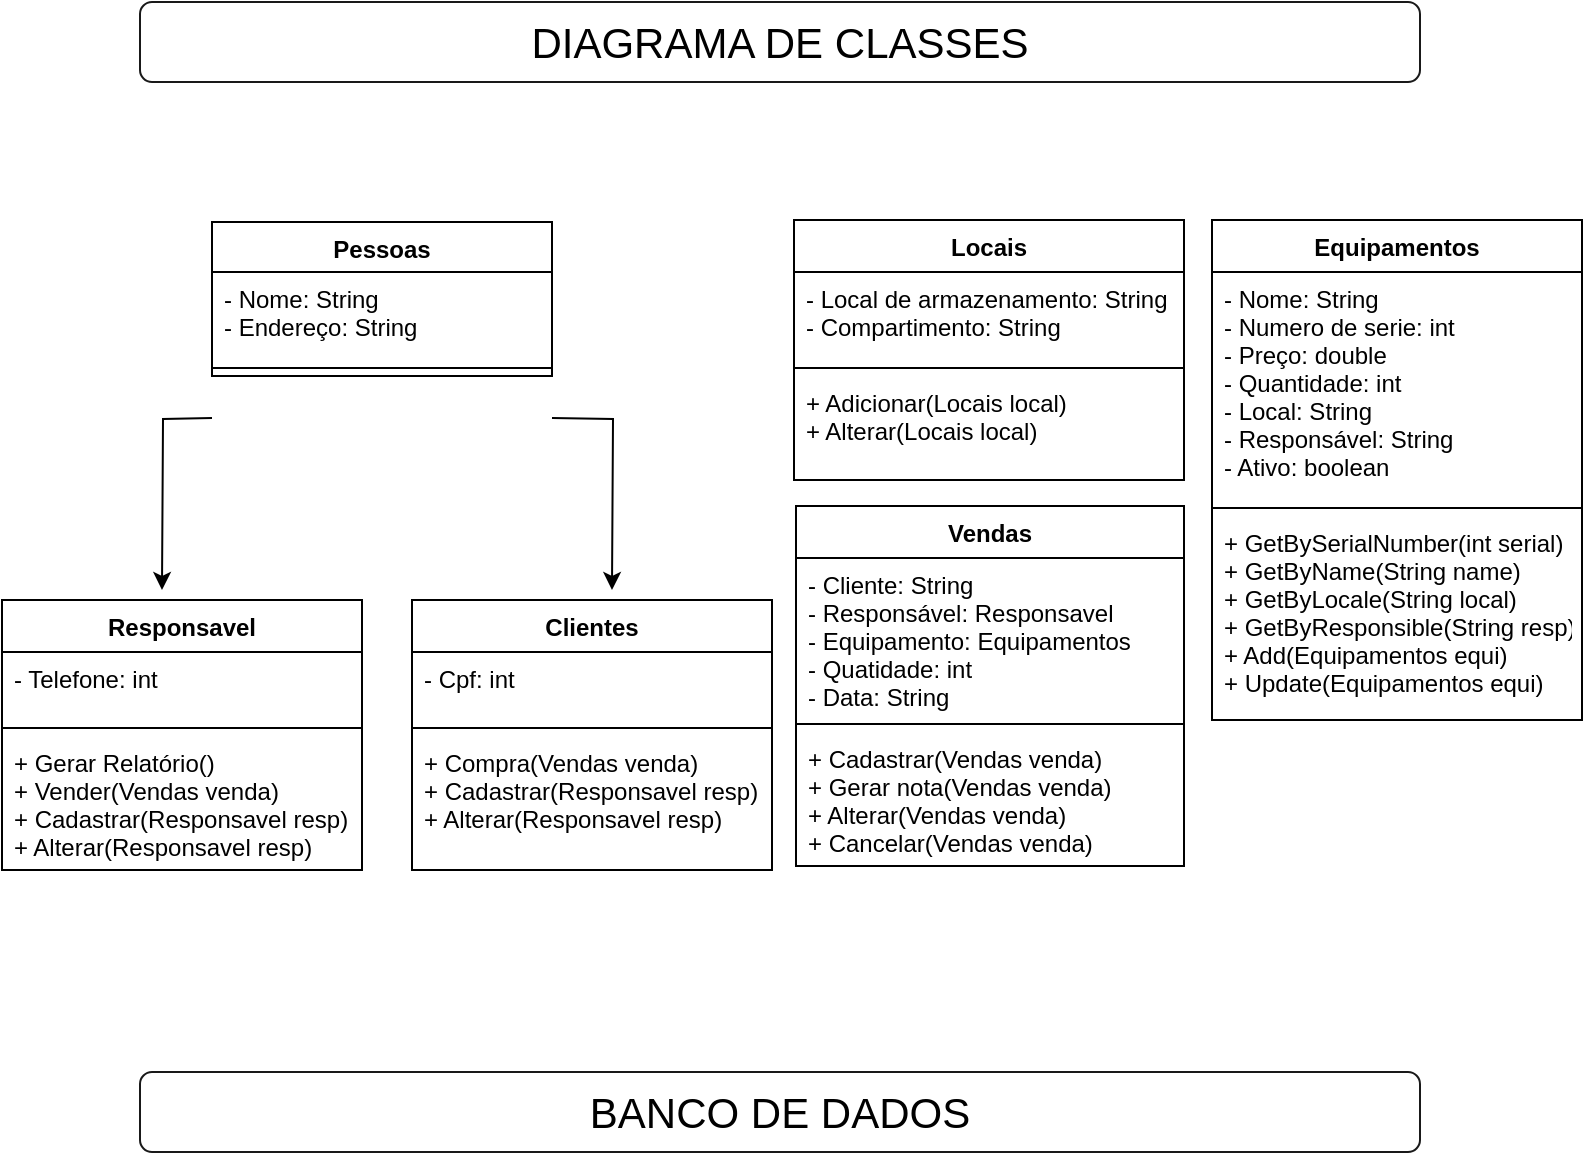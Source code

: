 <mxfile version="20.2.4" type="github">
  <diagram id="vQZW4OZkiL1XJwjymWI4" name="Página-1">
    <mxGraphModel dx="1038" dy="589" grid="1" gridSize="5" guides="1" tooltips="1" connect="1" arrows="1" fold="1" page="1" pageScale="1" pageWidth="827" pageHeight="1169" math="0" shadow="0">
      <root>
        <mxCell id="0" />
        <mxCell id="1" parent="0" />
        <mxCell id="dtLGfvdLKiji24awXUGy-7" value="Locais" style="swimlane;fontStyle=1;align=center;verticalAlign=top;childLayout=stackLayout;horizontal=1;startSize=26;horizontalStack=0;resizeParent=1;resizeParentMax=0;resizeLast=0;collapsible=1;marginBottom=0;" parent="1" vertex="1">
          <mxGeometry x="421" y="149" width="195" height="130" as="geometry" />
        </mxCell>
        <mxCell id="dtLGfvdLKiji24awXUGy-8" value="- Local de armazenamento: String&#xa;- Compartimento: String" style="text;strokeColor=none;fillColor=none;align=left;verticalAlign=top;spacingLeft=4;spacingRight=4;overflow=hidden;rotatable=0;points=[[0,0.5],[1,0.5]];portConstraint=eastwest;" parent="dtLGfvdLKiji24awXUGy-7" vertex="1">
          <mxGeometry y="26" width="195" height="44" as="geometry" />
        </mxCell>
        <mxCell id="dtLGfvdLKiji24awXUGy-9" value="" style="line;strokeWidth=1;fillColor=none;align=left;verticalAlign=middle;spacingTop=-1;spacingLeft=3;spacingRight=3;rotatable=0;labelPosition=right;points=[];portConstraint=eastwest;" parent="dtLGfvdLKiji24awXUGy-7" vertex="1">
          <mxGeometry y="70" width="195" height="8" as="geometry" />
        </mxCell>
        <mxCell id="dtLGfvdLKiji24awXUGy-10" value="+ Adicionar(Locais local)&#xa;+ Alterar(Locais local)" style="text;strokeColor=none;fillColor=none;align=left;verticalAlign=top;spacingLeft=4;spacingRight=4;overflow=hidden;rotatable=0;points=[[0,0.5],[1,0.5]];portConstraint=eastwest;" parent="dtLGfvdLKiji24awXUGy-7" vertex="1">
          <mxGeometry y="78" width="195" height="52" as="geometry" />
        </mxCell>
        <mxCell id="dtLGfvdLKiji24awXUGy-12" value="Clientes" style="swimlane;fontStyle=1;align=center;verticalAlign=top;childLayout=stackLayout;horizontal=1;startSize=26;horizontalStack=0;resizeParent=1;resizeParentMax=0;resizeLast=0;collapsible=1;marginBottom=0;" parent="1" vertex="1">
          <mxGeometry x="230" y="339" width="180" height="135" as="geometry" />
        </mxCell>
        <mxCell id="dtLGfvdLKiji24awXUGy-13" value="- Cpf: int" style="text;strokeColor=none;fillColor=none;align=left;verticalAlign=top;spacingLeft=4;spacingRight=4;overflow=hidden;rotatable=0;points=[[0,0.5],[1,0.5]];portConstraint=eastwest;" parent="dtLGfvdLKiji24awXUGy-12" vertex="1">
          <mxGeometry y="26" width="180" height="34" as="geometry" />
        </mxCell>
        <mxCell id="dtLGfvdLKiji24awXUGy-14" value="" style="line;strokeWidth=1;fillColor=none;align=left;verticalAlign=middle;spacingTop=-1;spacingLeft=3;spacingRight=3;rotatable=0;labelPosition=right;points=[];portConstraint=eastwest;" parent="dtLGfvdLKiji24awXUGy-12" vertex="1">
          <mxGeometry y="60" width="180" height="8" as="geometry" />
        </mxCell>
        <mxCell id="dtLGfvdLKiji24awXUGy-15" value="+ Compra(Vendas venda)&#xa;+ Cadastrar(Responsavel resp)&#xa;+ Alterar(Responsavel resp)" style="text;strokeColor=none;fillColor=none;align=left;verticalAlign=top;spacingLeft=4;spacingRight=4;overflow=hidden;rotatable=0;points=[[0,0.5],[1,0.5]];portConstraint=eastwest;" parent="dtLGfvdLKiji24awXUGy-12" vertex="1">
          <mxGeometry y="68" width="180" height="67" as="geometry" />
        </mxCell>
        <mxCell id="dtLGfvdLKiji24awXUGy-20" value="Equipamentos" style="swimlane;fontStyle=1;align=center;verticalAlign=top;childLayout=stackLayout;horizontal=1;startSize=26;horizontalStack=0;resizeParent=1;resizeParentMax=0;resizeLast=0;collapsible=1;marginBottom=0;" parent="1" vertex="1">
          <mxGeometry x="630" y="149" width="185" height="250" as="geometry" />
        </mxCell>
        <mxCell id="dtLGfvdLKiji24awXUGy-21" value="- Nome: String&#xa;- Numero de serie: int&#xa;- Preço: double&#xa;- Quantidade: int&#xa;- Local: String&#xa;- Responsável: String&#xa;- Ativo: boolean&#xa;" style="text;strokeColor=none;fillColor=none;align=left;verticalAlign=top;spacingLeft=4;spacingRight=4;overflow=hidden;rotatable=0;points=[[0,0.5],[1,0.5]];portConstraint=eastwest;" parent="dtLGfvdLKiji24awXUGy-20" vertex="1">
          <mxGeometry y="26" width="185" height="114" as="geometry" />
        </mxCell>
        <mxCell id="dtLGfvdLKiji24awXUGy-22" value="" style="line;strokeWidth=1;fillColor=none;align=left;verticalAlign=middle;spacingTop=-1;spacingLeft=3;spacingRight=3;rotatable=0;labelPosition=right;points=[];portConstraint=eastwest;" parent="dtLGfvdLKiji24awXUGy-20" vertex="1">
          <mxGeometry y="140" width="185" height="8" as="geometry" />
        </mxCell>
        <mxCell id="dtLGfvdLKiji24awXUGy-23" value="+ GetBySerialNumber(int serial)&#xa;+ GetByName(String name)&#xa;+ GetByLocale(String local)&#xa;+ GetByResponsible(String resp)&#xa;+ Add(Equipamentos equi)&#xa;+ Update(Equipamentos equi)&#xa;" style="text;strokeColor=none;fillColor=none;align=left;verticalAlign=top;spacingLeft=4;spacingRight=4;overflow=hidden;rotatable=0;points=[[0,0.5],[1,0.5]];portConstraint=eastwest;" parent="dtLGfvdLKiji24awXUGy-20" vertex="1">
          <mxGeometry y="148" width="185" height="102" as="geometry" />
        </mxCell>
        <mxCell id="dtLGfvdLKiji24awXUGy-24" value="Responsavel" style="swimlane;fontStyle=1;align=center;verticalAlign=top;childLayout=stackLayout;horizontal=1;startSize=26;horizontalStack=0;resizeParent=1;resizeParentMax=0;resizeLast=0;collapsible=1;marginBottom=0;" parent="1" vertex="1">
          <mxGeometry x="25" y="339" width="180" height="135" as="geometry" />
        </mxCell>
        <mxCell id="dtLGfvdLKiji24awXUGy-25" value="- Telefone: int" style="text;strokeColor=none;fillColor=none;align=left;verticalAlign=top;spacingLeft=4;spacingRight=4;overflow=hidden;rotatable=0;points=[[0,0.5],[1,0.5]];portConstraint=eastwest;" parent="dtLGfvdLKiji24awXUGy-24" vertex="1">
          <mxGeometry y="26" width="180" height="34" as="geometry" />
        </mxCell>
        <mxCell id="dtLGfvdLKiji24awXUGy-26" value="" style="line;strokeWidth=1;fillColor=none;align=left;verticalAlign=middle;spacingTop=-1;spacingLeft=3;spacingRight=3;rotatable=0;labelPosition=right;points=[];portConstraint=eastwest;" parent="dtLGfvdLKiji24awXUGy-24" vertex="1">
          <mxGeometry y="60" width="180" height="8" as="geometry" />
        </mxCell>
        <mxCell id="dtLGfvdLKiji24awXUGy-27" value="+ Gerar Relatório()&#xa;+ Vender(Vendas venda)&#xa;+ Cadastrar(Responsavel resp)&#xa;+ Alterar(Responsavel resp)" style="text;strokeColor=none;fillColor=none;align=left;verticalAlign=top;spacingLeft=4;spacingRight=4;overflow=hidden;rotatable=0;points=[[0,0.5],[1,0.5]];portConstraint=eastwest;" parent="dtLGfvdLKiji24awXUGy-24" vertex="1">
          <mxGeometry y="68" width="180" height="67" as="geometry" />
        </mxCell>
        <mxCell id="dtLGfvdLKiji24awXUGy-32" value="Vendas" style="swimlane;fontStyle=1;align=center;verticalAlign=top;childLayout=stackLayout;horizontal=1;startSize=26;horizontalStack=0;resizeParent=1;resizeParentMax=0;resizeLast=0;collapsible=1;marginBottom=0;" parent="1" vertex="1">
          <mxGeometry x="422" y="292" width="194" height="180" as="geometry" />
        </mxCell>
        <mxCell id="dtLGfvdLKiji24awXUGy-33" value="- Cliente: String&#xa;- Responsável: Responsavel&#xa;- Equipamento: Equipamentos&#xa;- Quatidade: int&#xa;- Data: String" style="text;strokeColor=none;fillColor=none;align=left;verticalAlign=top;spacingLeft=4;spacingRight=4;overflow=hidden;rotatable=0;points=[[0,0.5],[1,0.5]];portConstraint=eastwest;" parent="dtLGfvdLKiji24awXUGy-32" vertex="1">
          <mxGeometry y="26" width="194" height="79" as="geometry" />
        </mxCell>
        <mxCell id="dtLGfvdLKiji24awXUGy-34" value="" style="line;strokeWidth=1;fillColor=none;align=left;verticalAlign=middle;spacingTop=-1;spacingLeft=3;spacingRight=3;rotatable=0;labelPosition=right;points=[];portConstraint=eastwest;" parent="dtLGfvdLKiji24awXUGy-32" vertex="1">
          <mxGeometry y="105" width="194" height="8" as="geometry" />
        </mxCell>
        <mxCell id="dtLGfvdLKiji24awXUGy-35" value="+ Cadastrar(Vendas venda)&#xa;+ Gerar nota(Vendas venda)&#xa;+ Alterar(Vendas venda)&#xa;+ Cancelar(Vendas venda)" style="text;strokeColor=none;fillColor=none;align=left;verticalAlign=top;spacingLeft=4;spacingRight=4;overflow=hidden;rotatable=0;points=[[0,0.5],[1,0.5]];portConstraint=eastwest;" parent="dtLGfvdLKiji24awXUGy-32" vertex="1">
          <mxGeometry y="113" width="194" height="67" as="geometry" />
        </mxCell>
        <mxCell id="dtLGfvdLKiji24awXUGy-36" value="Pessoas" style="swimlane;fontStyle=1;align=center;verticalAlign=top;childLayout=stackLayout;horizontal=1;startSize=25;horizontalStack=0;resizeParent=1;resizeParentMax=0;resizeLast=0;collapsible=1;marginBottom=0;" parent="1" vertex="1">
          <mxGeometry x="130" y="150" width="170" height="77" as="geometry" />
        </mxCell>
        <mxCell id="dtLGfvdLKiji24awXUGy-37" value="- Nome: String&#xa;- Endereço: String" style="text;strokeColor=none;fillColor=none;align=left;verticalAlign=top;spacingLeft=4;spacingRight=4;overflow=hidden;rotatable=0;points=[[0,0.5],[1,0.5]];portConstraint=eastwest;" parent="dtLGfvdLKiji24awXUGy-36" vertex="1">
          <mxGeometry y="25" width="170" height="44" as="geometry" />
        </mxCell>
        <mxCell id="dtLGfvdLKiji24awXUGy-38" value="" style="line;strokeWidth=1;fillColor=none;align=left;verticalAlign=middle;spacingTop=-1;spacingLeft=3;spacingRight=3;rotatable=0;labelPosition=right;points=[];portConstraint=eastwest;" parent="dtLGfvdLKiji24awXUGy-36" vertex="1">
          <mxGeometry y="69" width="170" height="8" as="geometry" />
        </mxCell>
        <mxCell id="xnF2MUeoURb5oZggPPuW-5" style="edgeStyle=orthogonalEdgeStyle;rounded=0;orthogonalLoop=1;jettySize=auto;html=1;exitX=1;exitY=0.5;exitDx=0;exitDy=0;" parent="1" edge="1">
          <mxGeometry relative="1" as="geometry">
            <mxPoint x="330" y="334" as="targetPoint" />
            <mxPoint x="300" y="248" as="sourcePoint" />
          </mxGeometry>
        </mxCell>
        <mxCell id="xnF2MUeoURb5oZggPPuW-6" style="edgeStyle=orthogonalEdgeStyle;rounded=0;orthogonalLoop=1;jettySize=auto;html=1;exitX=0;exitY=0.5;exitDx=0;exitDy=0;" parent="1" edge="1">
          <mxGeometry relative="1" as="geometry">
            <mxPoint x="105" y="334" as="targetPoint" />
            <mxPoint x="130" y="248" as="sourcePoint" />
          </mxGeometry>
        </mxCell>
        <mxCell id="xnF2MUeoURb5oZggPPuW-7" value="&lt;font style=&quot;font-size: 21px;&quot;&gt;DIAGRAMA DE CLASSES&lt;/font&gt;" style="rounded=1;whiteSpace=wrap;html=1;strokeWidth=1;opacity=90;" parent="1" vertex="1">
          <mxGeometry x="94" y="40" width="640" height="40" as="geometry" />
        </mxCell>
        <mxCell id="xnF2MUeoURb5oZggPPuW-8" value="&lt;font style=&quot;font-size: 21px;&quot;&gt;BANCO DE DADOS&lt;/font&gt;" style="rounded=1;whiteSpace=wrap;html=1;strokeWidth=1;opacity=90;" parent="1" vertex="1">
          <mxGeometry x="94" y="575" width="640" height="40" as="geometry" />
        </mxCell>
      </root>
    </mxGraphModel>
  </diagram>
</mxfile>

